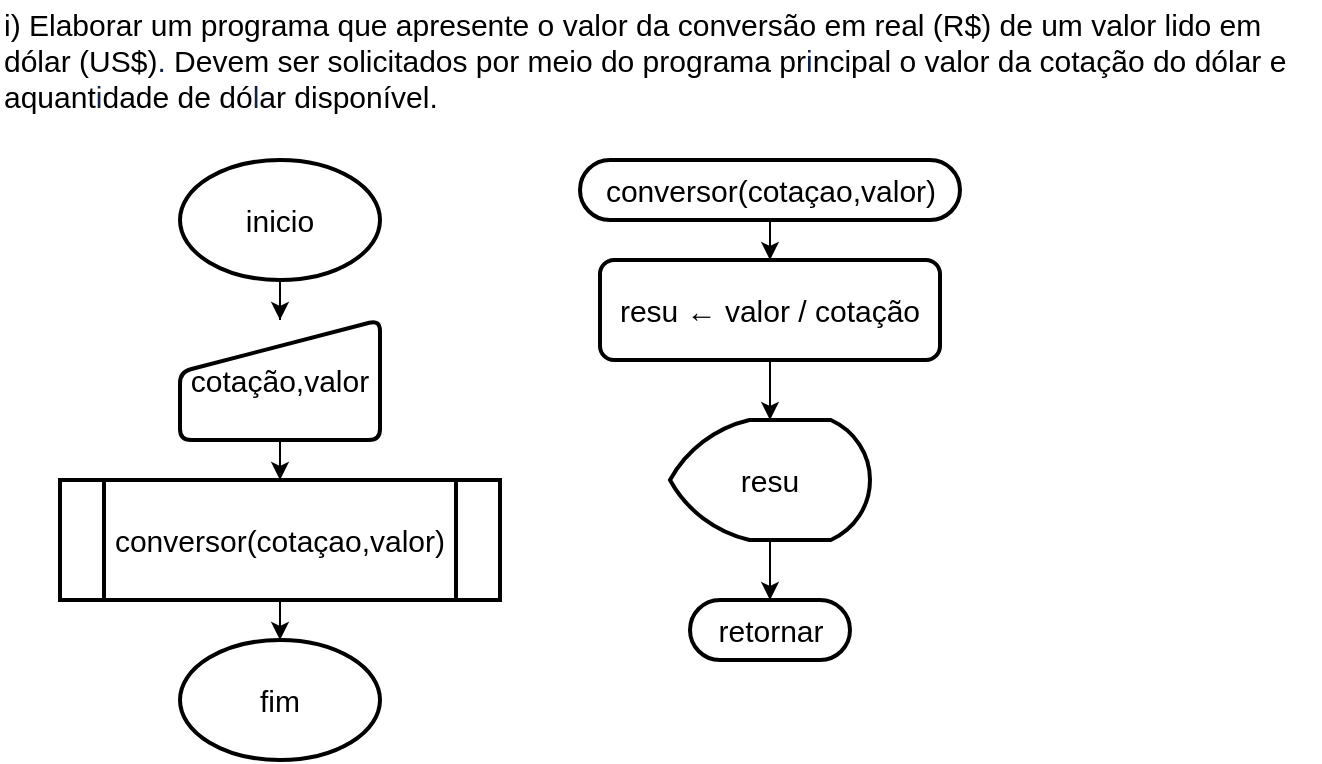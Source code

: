 <mxfile version="19.0.3" type="device"><diagram id="qtFnbN9l2Sg4zF-JpyLO" name="Página-1"><mxGraphModel dx="1102" dy="865" grid="1" gridSize="10" guides="1" tooltips="1" connect="1" arrows="1" fold="1" page="1" pageScale="1" pageWidth="827" pageHeight="1169" math="0" shadow="0"><root><mxCell id="0"/><mxCell id="1" parent="0"/><mxCell id="XDMqs06RL2ylepd241nr-1" value="&lt;span class=&quot;fontstyle0&quot; style=&quot;font-size: 15px;&quot;&gt;i) Elaborar um programa que apresente o valor da conversão em real (R$) de um valor lido em&lt;br style=&quot;font-size: 15px;&quot;&gt;dólar (US$)&lt;/span&gt;&lt;span style=&quot;color: rgb(17, 33, 71); font-size: 15px;&quot; class=&quot;fontstyle0&quot;&gt;. &lt;/span&gt;&lt;span class=&quot;fontstyle0&quot; style=&quot;font-size: 15px;&quot;&gt;Devem ser solicitados por meio do programa pr&lt;/span&gt;&lt;span style=&quot;color: rgb(17, 33, 71); font-size: 15px;&quot; class=&quot;fontstyle0&quot;&gt;i&lt;/span&gt;&lt;span class=&quot;fontstyle0&quot; style=&quot;font-size: 15px;&quot;&gt;ncipal o valor da cotação do dólar e&lt;br style=&quot;font-size: 15px;&quot;&gt;aquant&lt;/span&gt;&lt;span style=&quot;color: rgb(17, 33, 71); font-size: 15px;&quot; class=&quot;fontstyle0&quot;&gt;i&lt;/span&gt;&lt;span class=&quot;fontstyle0&quot; style=&quot;font-size: 15px;&quot;&gt;dade de dó&lt;/span&gt;&lt;span style=&quot;color: rgb(17, 33, 71); font-size: 15px;&quot; class=&quot;fontstyle0&quot;&gt;l&lt;/span&gt;&lt;span class=&quot;fontstyle0&quot; style=&quot;font-size: 15px;&quot;&gt;ar disponível.&lt;/span&gt; &lt;br style=&quot;font-size: 15px;&quot;&gt;" style="text;html=1;align=left;verticalAlign=middle;resizable=0;points=[];autosize=1;strokeColor=none;fillColor=none;fontSize=15;" vertex="1" parent="1"><mxGeometry width="660" height="60" as="geometry"/></mxCell><mxCell id="XDMqs06RL2ylepd241nr-11" value="" style="edgeStyle=orthogonalEdgeStyle;rounded=0;orthogonalLoop=1;jettySize=auto;html=1;fontSize=15;" edge="1" parent="1" source="XDMqs06RL2ylepd241nr-2" target="XDMqs06RL2ylepd241nr-7"><mxGeometry relative="1" as="geometry"/></mxCell><mxCell id="XDMqs06RL2ylepd241nr-2" value="resu" style="strokeWidth=2;html=1;shape=mxgraph.flowchart.display;whiteSpace=wrap;fontSize=15;" vertex="1" parent="1"><mxGeometry x="335" y="210" width="100" height="60" as="geometry"/></mxCell><mxCell id="XDMqs06RL2ylepd241nr-14" value="" style="edgeStyle=orthogonalEdgeStyle;rounded=0;orthogonalLoop=1;jettySize=auto;html=1;fontSize=15;" edge="1" parent="1" source="XDMqs06RL2ylepd241nr-3" target="XDMqs06RL2ylepd241nr-13"><mxGeometry relative="1" as="geometry"/></mxCell><mxCell id="XDMqs06RL2ylepd241nr-3" value="cotação,valor" style="html=1;strokeWidth=2;shape=manualInput;whiteSpace=wrap;rounded=1;size=26;arcSize=11;fontSize=15;" vertex="1" parent="1"><mxGeometry x="90" y="160" width="100" height="60" as="geometry"/></mxCell><mxCell id="XDMqs06RL2ylepd241nr-10" value="" style="edgeStyle=orthogonalEdgeStyle;rounded=0;orthogonalLoop=1;jettySize=auto;html=1;fontSize=15;" edge="1" parent="1" source="XDMqs06RL2ylepd241nr-4" target="XDMqs06RL2ylepd241nr-2"><mxGeometry relative="1" as="geometry"/></mxCell><mxCell id="XDMqs06RL2ylepd241nr-4" value="resu ← valor / cotação" style="rounded=1;whiteSpace=wrap;html=1;absoluteArcSize=1;arcSize=14;strokeWidth=2;fontSize=15;" vertex="1" parent="1"><mxGeometry x="300" y="130" width="170" height="50" as="geometry"/></mxCell><mxCell id="XDMqs06RL2ylepd241nr-5" value="fim" style="strokeWidth=2;html=1;shape=mxgraph.flowchart.start_1;whiteSpace=wrap;fontSize=15;" vertex="1" parent="1"><mxGeometry x="90" y="320" width="100" height="60" as="geometry"/></mxCell><mxCell id="XDMqs06RL2ylepd241nr-12" value="" style="edgeStyle=orthogonalEdgeStyle;rounded=0;orthogonalLoop=1;jettySize=auto;html=1;fontSize=15;" edge="1" parent="1" source="XDMqs06RL2ylepd241nr-6" target="XDMqs06RL2ylepd241nr-3"><mxGeometry relative="1" as="geometry"/></mxCell><mxCell id="XDMqs06RL2ylepd241nr-6" value="inicio" style="strokeWidth=2;html=1;shape=mxgraph.flowchart.start_1;whiteSpace=wrap;fontSize=15;" vertex="1" parent="1"><mxGeometry x="90" y="80" width="100" height="60" as="geometry"/></mxCell><mxCell id="XDMqs06RL2ylepd241nr-7" value="retornar" style="html=1;dashed=0;whitespace=wrap;shape=mxgraph.dfd.start;fontSize=15;strokeWidth=2;" vertex="1" parent="1"><mxGeometry x="345" y="300" width="80" height="30" as="geometry"/></mxCell><mxCell id="XDMqs06RL2ylepd241nr-9" value="" style="edgeStyle=orthogonalEdgeStyle;rounded=0;orthogonalLoop=1;jettySize=auto;html=1;fontSize=15;" edge="1" parent="1" source="XDMqs06RL2ylepd241nr-8" target="XDMqs06RL2ylepd241nr-4"><mxGeometry relative="1" as="geometry"/></mxCell><mxCell id="XDMqs06RL2ylepd241nr-8" value="conversor(cotaçao,valor)" style="html=1;dashed=0;whitespace=wrap;shape=mxgraph.dfd.start;fontSize=15;strokeWidth=2;" vertex="1" parent="1"><mxGeometry x="290" y="80" width="190" height="30" as="geometry"/></mxCell><mxCell id="XDMqs06RL2ylepd241nr-15" value="" style="edgeStyle=orthogonalEdgeStyle;rounded=0;orthogonalLoop=1;jettySize=auto;html=1;fontSize=15;" edge="1" parent="1" source="XDMqs06RL2ylepd241nr-13" target="XDMqs06RL2ylepd241nr-5"><mxGeometry relative="1" as="geometry"/></mxCell><mxCell id="XDMqs06RL2ylepd241nr-13" value="conversor(cotaçao,valor)" style="shape=process;whiteSpace=wrap;html=1;backgroundOutline=1;fontSize=15;strokeWidth=2;rounded=1;arcSize=0;" vertex="1" parent="1"><mxGeometry x="30" y="240" width="220" height="60" as="geometry"/></mxCell></root></mxGraphModel></diagram></mxfile>